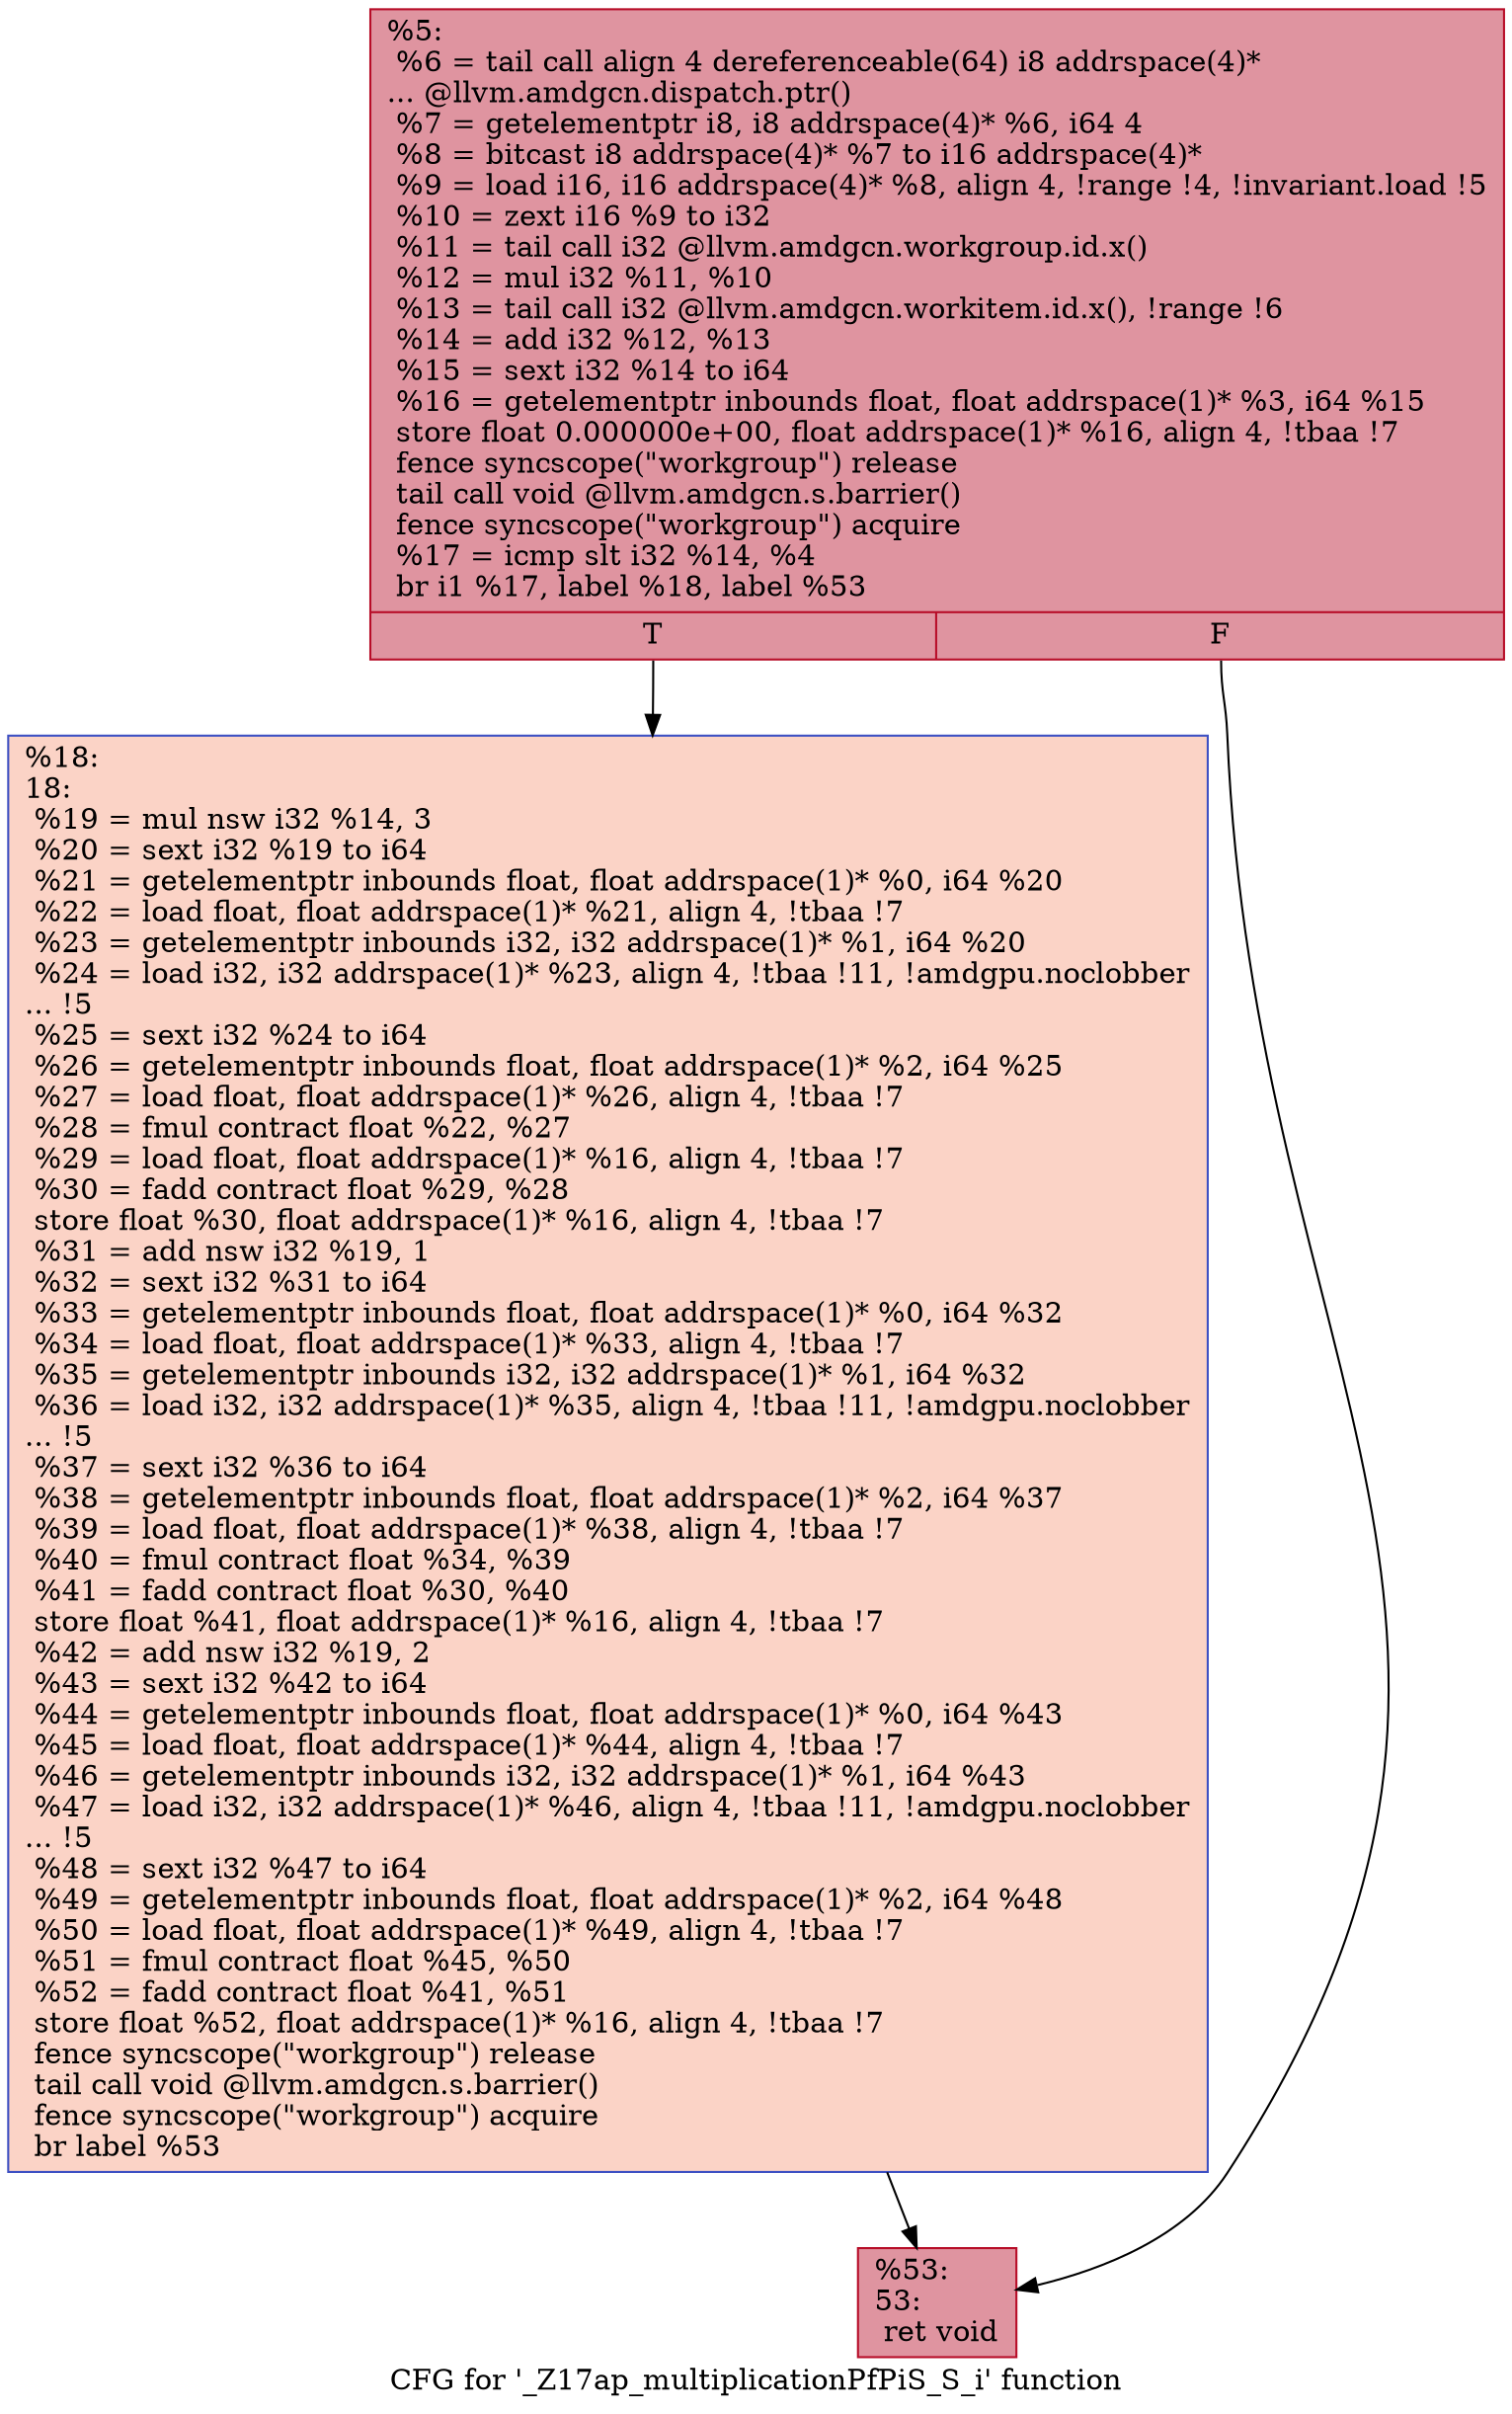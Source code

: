 digraph "CFG for '_Z17ap_multiplicationPfPiS_S_i' function" {
	label="CFG for '_Z17ap_multiplicationPfPiS_S_i' function";

	Node0x5527990 [shape=record,color="#b70d28ff", style=filled, fillcolor="#b70d2870",label="{%5:\l  %6 = tail call align 4 dereferenceable(64) i8 addrspace(4)*\l... @llvm.amdgcn.dispatch.ptr()\l  %7 = getelementptr i8, i8 addrspace(4)* %6, i64 4\l  %8 = bitcast i8 addrspace(4)* %7 to i16 addrspace(4)*\l  %9 = load i16, i16 addrspace(4)* %8, align 4, !range !4, !invariant.load !5\l  %10 = zext i16 %9 to i32\l  %11 = tail call i32 @llvm.amdgcn.workgroup.id.x()\l  %12 = mul i32 %11, %10\l  %13 = tail call i32 @llvm.amdgcn.workitem.id.x(), !range !6\l  %14 = add i32 %12, %13\l  %15 = sext i32 %14 to i64\l  %16 = getelementptr inbounds float, float addrspace(1)* %3, i64 %15\l  store float 0.000000e+00, float addrspace(1)* %16, align 4, !tbaa !7\l  fence syncscope(\"workgroup\") release\l  tail call void @llvm.amdgcn.s.barrier()\l  fence syncscope(\"workgroup\") acquire\l  %17 = icmp slt i32 %14, %4\l  br i1 %17, label %18, label %53\l|{<s0>T|<s1>F}}"];
	Node0x5527990:s0 -> Node0x552a8f0;
	Node0x5527990:s1 -> Node0x552a980;
	Node0x552a8f0 [shape=record,color="#3d50c3ff", style=filled, fillcolor="#f59c7d70",label="{%18:\l18:                                               \l  %19 = mul nsw i32 %14, 3\l  %20 = sext i32 %19 to i64\l  %21 = getelementptr inbounds float, float addrspace(1)* %0, i64 %20\l  %22 = load float, float addrspace(1)* %21, align 4, !tbaa !7\l  %23 = getelementptr inbounds i32, i32 addrspace(1)* %1, i64 %20\l  %24 = load i32, i32 addrspace(1)* %23, align 4, !tbaa !11, !amdgpu.noclobber\l... !5\l  %25 = sext i32 %24 to i64\l  %26 = getelementptr inbounds float, float addrspace(1)* %2, i64 %25\l  %27 = load float, float addrspace(1)* %26, align 4, !tbaa !7\l  %28 = fmul contract float %22, %27\l  %29 = load float, float addrspace(1)* %16, align 4, !tbaa !7\l  %30 = fadd contract float %29, %28\l  store float %30, float addrspace(1)* %16, align 4, !tbaa !7\l  %31 = add nsw i32 %19, 1\l  %32 = sext i32 %31 to i64\l  %33 = getelementptr inbounds float, float addrspace(1)* %0, i64 %32\l  %34 = load float, float addrspace(1)* %33, align 4, !tbaa !7\l  %35 = getelementptr inbounds i32, i32 addrspace(1)* %1, i64 %32\l  %36 = load i32, i32 addrspace(1)* %35, align 4, !tbaa !11, !amdgpu.noclobber\l... !5\l  %37 = sext i32 %36 to i64\l  %38 = getelementptr inbounds float, float addrspace(1)* %2, i64 %37\l  %39 = load float, float addrspace(1)* %38, align 4, !tbaa !7\l  %40 = fmul contract float %34, %39\l  %41 = fadd contract float %30, %40\l  store float %41, float addrspace(1)* %16, align 4, !tbaa !7\l  %42 = add nsw i32 %19, 2\l  %43 = sext i32 %42 to i64\l  %44 = getelementptr inbounds float, float addrspace(1)* %0, i64 %43\l  %45 = load float, float addrspace(1)* %44, align 4, !tbaa !7\l  %46 = getelementptr inbounds i32, i32 addrspace(1)* %1, i64 %43\l  %47 = load i32, i32 addrspace(1)* %46, align 4, !tbaa !11, !amdgpu.noclobber\l... !5\l  %48 = sext i32 %47 to i64\l  %49 = getelementptr inbounds float, float addrspace(1)* %2, i64 %48\l  %50 = load float, float addrspace(1)* %49, align 4, !tbaa !7\l  %51 = fmul contract float %45, %50\l  %52 = fadd contract float %41, %51\l  store float %52, float addrspace(1)* %16, align 4, !tbaa !7\l  fence syncscope(\"workgroup\") release\l  tail call void @llvm.amdgcn.s.barrier()\l  fence syncscope(\"workgroup\") acquire\l  br label %53\l}"];
	Node0x552a8f0 -> Node0x552a980;
	Node0x552a980 [shape=record,color="#b70d28ff", style=filled, fillcolor="#b70d2870",label="{%53:\l53:                                               \l  ret void\l}"];
}

